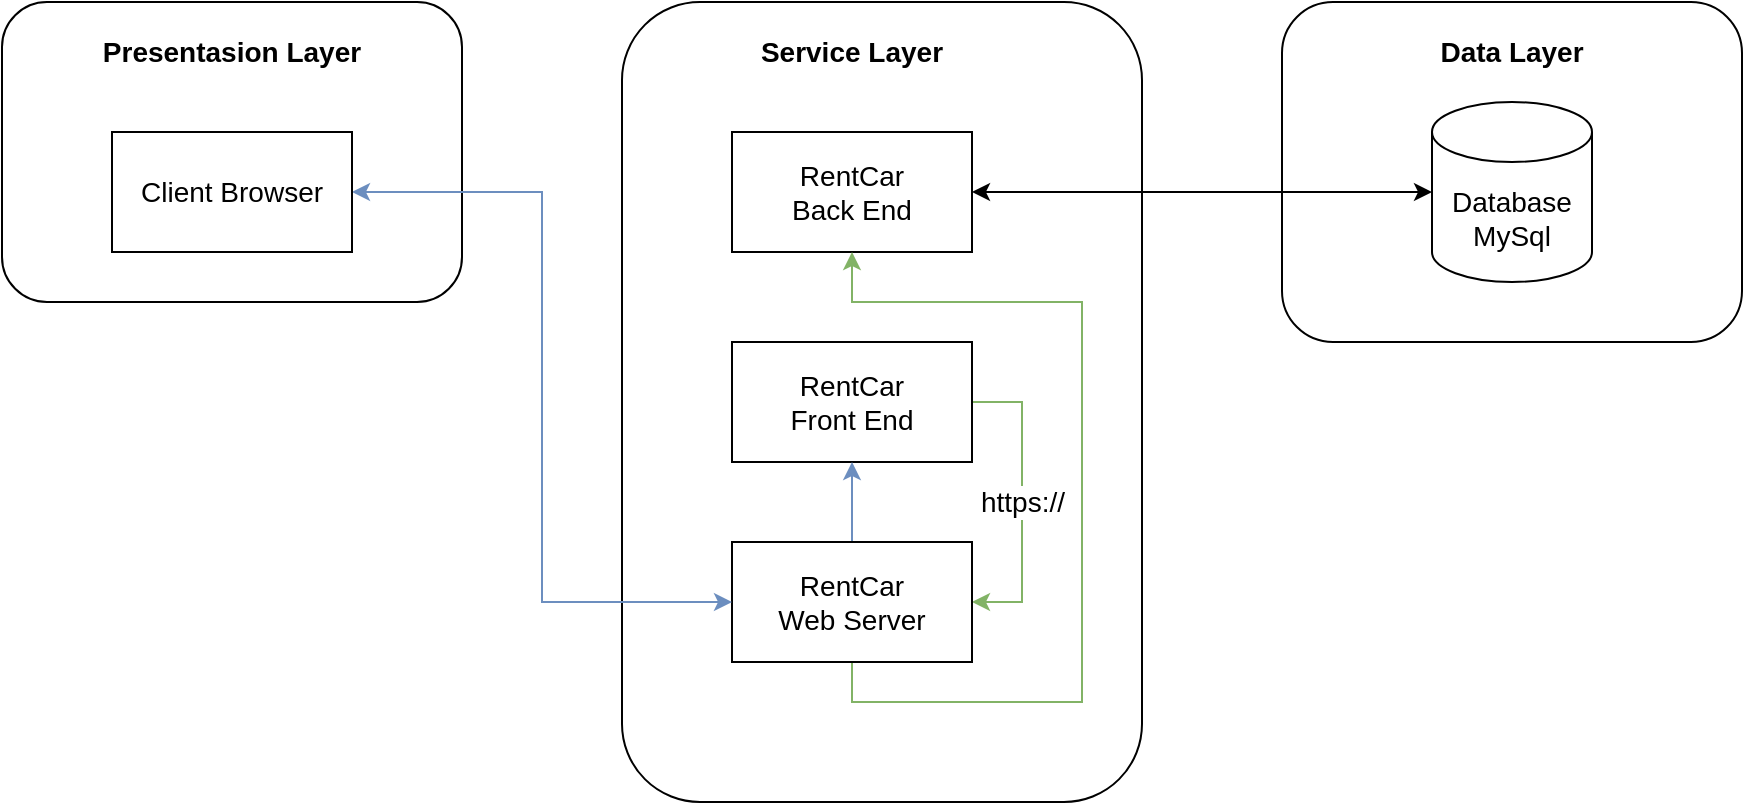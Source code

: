 <mxfile version="20.8.23" type="github">
  <diagram name="Page-1" id="j9WPB1eh6-01xtj6aLkz">
    <mxGraphModel dx="1050" dy="619" grid="1" gridSize="10" guides="1" tooltips="1" connect="1" arrows="1" fold="1" page="1" pageScale="1" pageWidth="850" pageHeight="1100" math="0" shadow="0">
      <root>
        <mxCell id="0" />
        <mxCell id="1" parent="0" />
        <mxCell id="bTXHl3DZOzf2IS9t6Nhs-1" value="" style="rounded=1;whiteSpace=wrap;html=1;" vertex="1" parent="1">
          <mxGeometry x="10" y="190" width="230" height="150" as="geometry" />
        </mxCell>
        <mxCell id="bTXHl3DZOzf2IS9t6Nhs-2" value="" style="rounded=1;whiteSpace=wrap;html=1;" vertex="1" parent="1">
          <mxGeometry x="320" y="190" width="260" height="400" as="geometry" />
        </mxCell>
        <mxCell id="bTXHl3DZOzf2IS9t6Nhs-3" value="" style="rounded=1;whiteSpace=wrap;html=1;" vertex="1" parent="1">
          <mxGeometry x="650" y="190" width="230" height="170" as="geometry" />
        </mxCell>
        <mxCell id="bTXHl3DZOzf2IS9t6Nhs-4" value="Presentasion Layer" style="text;html=1;strokeColor=none;fillColor=none;align=center;verticalAlign=middle;whiteSpace=wrap;rounded=0;fontStyle=1;fontSize=14;" vertex="1" parent="1">
          <mxGeometry x="30" y="200" width="190" height="30" as="geometry" />
        </mxCell>
        <mxCell id="bTXHl3DZOzf2IS9t6Nhs-5" value="Service Layer" style="text;html=1;strokeColor=none;fillColor=none;align=center;verticalAlign=middle;whiteSpace=wrap;rounded=0;fontStyle=1;fontSize=14;" vertex="1" parent="1">
          <mxGeometry x="340" y="200" width="190" height="30" as="geometry" />
        </mxCell>
        <mxCell id="bTXHl3DZOzf2IS9t6Nhs-6" value="Data Layer" style="text;html=1;strokeColor=none;fillColor=none;align=center;verticalAlign=middle;whiteSpace=wrap;rounded=0;fontStyle=1;fontSize=14;" vertex="1" parent="1">
          <mxGeometry x="670" y="200" width="190" height="30" as="geometry" />
        </mxCell>
        <mxCell id="bTXHl3DZOzf2IS9t6Nhs-8" value="Database&lt;br&gt;MySql" style="shape=cylinder3;whiteSpace=wrap;html=1;boundedLbl=1;backgroundOutline=1;size=15;fontSize=14;" vertex="1" parent="1">
          <mxGeometry x="725" y="240" width="80" height="90" as="geometry" />
        </mxCell>
        <mxCell id="bTXHl3DZOzf2IS9t6Nhs-13" value="https://" style="edgeStyle=orthogonalEdgeStyle;rounded=0;orthogonalLoop=1;jettySize=auto;html=1;entryX=1;entryY=0.5;entryDx=0;entryDy=0;fontSize=14;startArrow=none;startFill=0;fillColor=#d5e8d4;strokeColor=#82b366;" edge="1" parent="1" source="bTXHl3DZOzf2IS9t6Nhs-9" target="bTXHl3DZOzf2IS9t6Nhs-12">
          <mxGeometry relative="1" as="geometry">
            <Array as="points">
              <mxPoint x="520" y="390" />
              <mxPoint x="520" y="490" />
            </Array>
          </mxGeometry>
        </mxCell>
        <mxCell id="bTXHl3DZOzf2IS9t6Nhs-9" value="RentCar&lt;br&gt;Front End" style="rounded=0;whiteSpace=wrap;html=1;fontSize=14;" vertex="1" parent="1">
          <mxGeometry x="375" y="360" width="120" height="60" as="geometry" />
        </mxCell>
        <mxCell id="bTXHl3DZOzf2IS9t6Nhs-11" style="edgeStyle=orthogonalEdgeStyle;rounded=0;orthogonalLoop=1;jettySize=auto;html=1;entryX=0;entryY=0.5;entryDx=0;entryDy=0;entryPerimeter=0;fontSize=14;startArrow=classic;startFill=1;" edge="1" parent="1" source="bTXHl3DZOzf2IS9t6Nhs-10" target="bTXHl3DZOzf2IS9t6Nhs-8">
          <mxGeometry relative="1" as="geometry" />
        </mxCell>
        <mxCell id="bTXHl3DZOzf2IS9t6Nhs-10" value="RentCar&lt;br&gt;Back End" style="rounded=0;whiteSpace=wrap;html=1;fontSize=14;" vertex="1" parent="1">
          <mxGeometry x="375" y="255" width="120" height="60" as="geometry" />
        </mxCell>
        <mxCell id="bTXHl3DZOzf2IS9t6Nhs-15" style="edgeStyle=orthogonalEdgeStyle;rounded=0;orthogonalLoop=1;jettySize=auto;html=1;entryX=0.5;entryY=1;entryDx=0;entryDy=0;fontSize=14;startArrow=none;startFill=0;fillColor=#d5e8d4;strokeColor=#82b366;" edge="1" parent="1" source="bTXHl3DZOzf2IS9t6Nhs-12" target="bTXHl3DZOzf2IS9t6Nhs-10">
          <mxGeometry relative="1" as="geometry">
            <Array as="points">
              <mxPoint x="435" y="540" />
              <mxPoint x="550" y="540" />
              <mxPoint x="550" y="340" />
              <mxPoint x="435" y="340" />
            </Array>
          </mxGeometry>
        </mxCell>
        <mxCell id="bTXHl3DZOzf2IS9t6Nhs-17" style="edgeStyle=orthogonalEdgeStyle;rounded=0;orthogonalLoop=1;jettySize=auto;html=1;fontSize=14;startArrow=none;startFill=0;fillColor=#dae8fc;strokeColor=#6c8ebf;" edge="1" parent="1" source="bTXHl3DZOzf2IS9t6Nhs-12" target="bTXHl3DZOzf2IS9t6Nhs-9">
          <mxGeometry relative="1" as="geometry" />
        </mxCell>
        <mxCell id="bTXHl3DZOzf2IS9t6Nhs-12" value="RentCar&lt;br&gt;Web Server" style="rounded=0;whiteSpace=wrap;html=1;fontSize=14;" vertex="1" parent="1">
          <mxGeometry x="375" y="460" width="120" height="60" as="geometry" />
        </mxCell>
        <mxCell id="bTXHl3DZOzf2IS9t6Nhs-16" style="edgeStyle=orthogonalEdgeStyle;rounded=0;orthogonalLoop=1;jettySize=auto;html=1;entryX=0;entryY=0.5;entryDx=0;entryDy=0;fontSize=14;startArrow=classic;startFill=1;fillColor=#dae8fc;strokeColor=#6c8ebf;" edge="1" parent="1" source="bTXHl3DZOzf2IS9t6Nhs-14" target="bTXHl3DZOzf2IS9t6Nhs-12">
          <mxGeometry relative="1" as="geometry" />
        </mxCell>
        <mxCell id="bTXHl3DZOzf2IS9t6Nhs-14" value="Client Browser" style="rounded=0;whiteSpace=wrap;html=1;fontSize=14;" vertex="1" parent="1">
          <mxGeometry x="65" y="255" width="120" height="60" as="geometry" />
        </mxCell>
      </root>
    </mxGraphModel>
  </diagram>
</mxfile>
